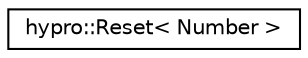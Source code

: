 digraph "Graphical Class Hierarchy"
{
  edge [fontname="Helvetica",fontsize="10",labelfontname="Helvetica",labelfontsize="10"];
  node [fontname="Helvetica",fontsize="10",shape=record];
  rankdir="LR";
  Node1 [label="hypro::Reset\< Number \>",height=0.2,width=0.4,color="black", fillcolor="white", style="filled",URL="$classhypro_1_1Reset.html"];
}

